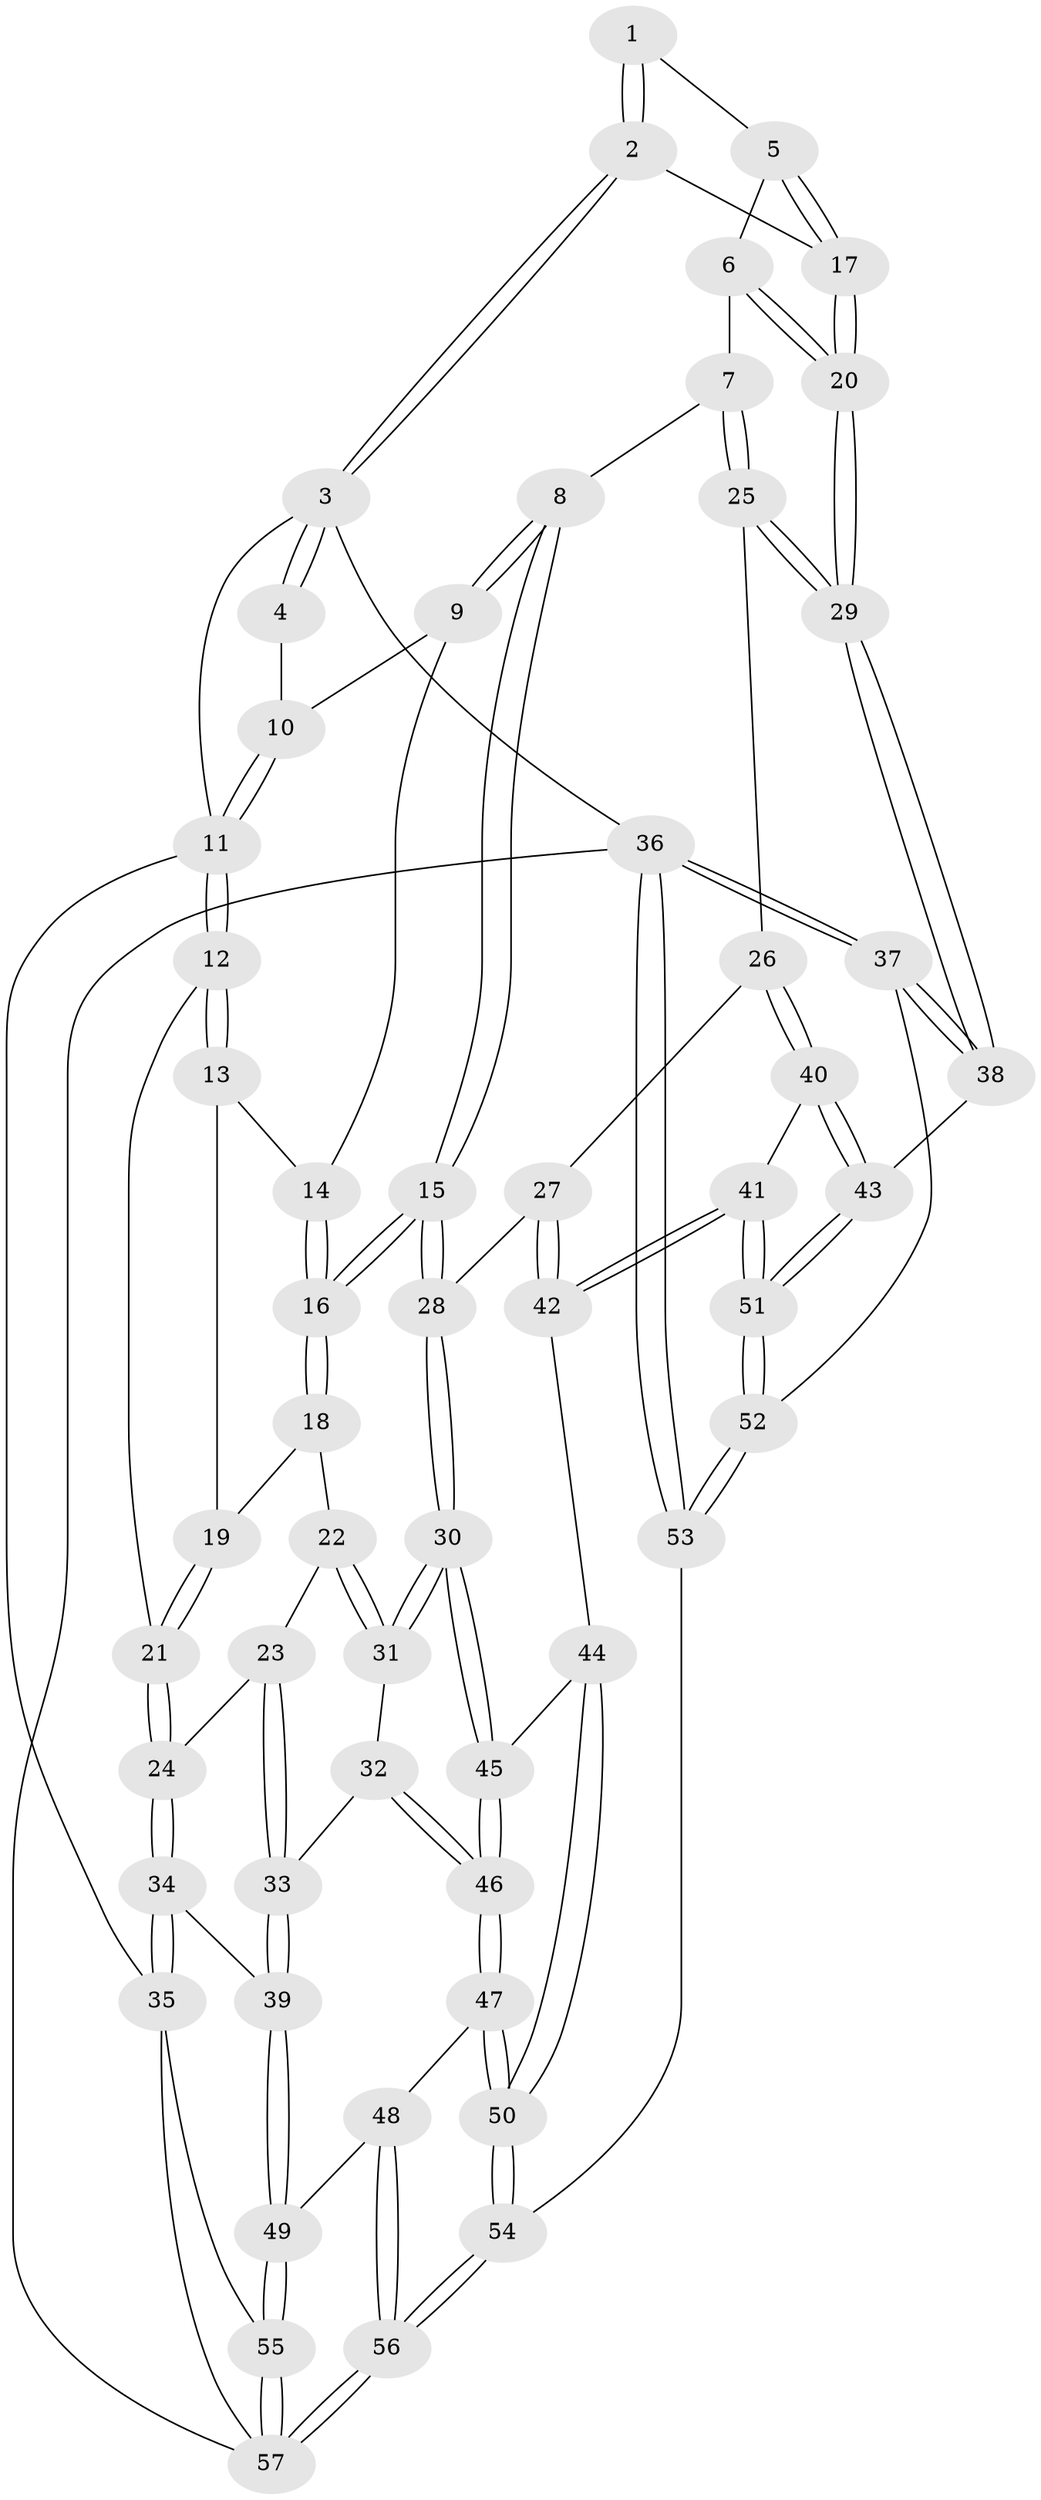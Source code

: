 // Generated by graph-tools (version 1.1) at 2025/00/03/09/25 05:00:12]
// undirected, 57 vertices, 139 edges
graph export_dot {
graph [start="1"]
  node [color=gray90,style=filled];
  1 [pos="+0.7917728096919981+0.08708094555272784"];
  2 [pos="+1+0.18440537204444812"];
  3 [pos="+1+0"];
  4 [pos="+0.6548966681494792+0"];
  5 [pos="+0.817876657330921+0.18991175229555585"];
  6 [pos="+0.801417101193855+0.27803535366642074"];
  7 [pos="+0.7802541813860743+0.3192299546923934"];
  8 [pos="+0.7403646153010288+0.3118291877625654"];
  9 [pos="+0.5688675436222872+0"];
  10 [pos="+0.5788945866547689+0"];
  11 [pos="+0+0"];
  12 [pos="+0+0"];
  13 [pos="+0.24826794817906164+0.14989023574772894"];
  14 [pos="+0.5215964171352035+0.0037834717456272635"];
  15 [pos="+0.5336529100532227+0.32096500067712125"];
  16 [pos="+0.521033252903009+0.29851427964742805"];
  17 [pos="+1+0.18896882153565944"];
  18 [pos="+0.26736889274682846+0.30139507799794957"];
  19 [pos="+0.2662267106465745+0.297819635270072"];
  20 [pos="+1+0.21625179271402611"];
  21 [pos="+0+0.17861547231964808"];
  22 [pos="+0.25248786111581367+0.3403136775461266"];
  23 [pos="+0.15421272300570202+0.3873546470187474"];
  24 [pos="+0+0.2844099247408268"];
  25 [pos="+0.833570889779317+0.42773787793851564"];
  26 [pos="+0.8014452229359323+0.49300430844793297"];
  27 [pos="+0.7511582719267685+0.5101549155590869"];
  28 [pos="+0.5176180409177322+0.4937071697923797"];
  29 [pos="+1+0.39099414844593355"];
  30 [pos="+0.48908043548132984+0.5330813329199776"];
  31 [pos="+0.3467299277953132+0.5287890610753742"];
  32 [pos="+0.2943403219670005+0.5658210116616289"];
  33 [pos="+0.14336705274306363+0.5918139852776155"];
  34 [pos="+0+0.5919673424631559"];
  35 [pos="+0+0.8590084379505482"];
  36 [pos="+1+1"];
  37 [pos="+1+0.794811469921511"];
  38 [pos="+1+0.7166056624286482"];
  39 [pos="+0.08563988155599445+0.6335753156113869"];
  40 [pos="+0.8997495610247449+0.6940511524671932"];
  41 [pos="+0.762329464474378+0.7947712618906705"];
  42 [pos="+0.6739033160508007+0.7068487057023654"];
  43 [pos="+1+0.7159137740343625"];
  44 [pos="+0.5417350248021223+0.6597253679526629"];
  45 [pos="+0.5084933747142019+0.6082382965808687"];
  46 [pos="+0.3222155040574467+0.7830018985171048"];
  47 [pos="+0.320802692779829+0.7873124501436014"];
  48 [pos="+0.24411599263137182+0.8216479597020913"];
  49 [pos="+0.1753494080772007+0.8148544197594904"];
  50 [pos="+0.4892424510060265+0.8778157697561516"];
  51 [pos="+0.7250998891214915+0.9784480975618106"];
  52 [pos="+0.7123123152716936+1"];
  53 [pos="+0.6488469799735563+1"];
  54 [pos="+0.6144513559860517+1"];
  55 [pos="+0.10826476023451648+0.9027793867742048"];
  56 [pos="+0.4066847369758056+1"];
  57 [pos="+0.17304395465568861+1"];
  1 -- 2;
  1 -- 2;
  1 -- 5;
  2 -- 3;
  2 -- 3;
  2 -- 17;
  3 -- 4;
  3 -- 4;
  3 -- 11;
  3 -- 36;
  4 -- 10;
  5 -- 6;
  5 -- 17;
  5 -- 17;
  6 -- 7;
  6 -- 20;
  6 -- 20;
  7 -- 8;
  7 -- 25;
  7 -- 25;
  8 -- 9;
  8 -- 9;
  8 -- 15;
  8 -- 15;
  9 -- 10;
  9 -- 14;
  10 -- 11;
  10 -- 11;
  11 -- 12;
  11 -- 12;
  11 -- 35;
  12 -- 13;
  12 -- 13;
  12 -- 21;
  13 -- 14;
  13 -- 19;
  14 -- 16;
  14 -- 16;
  15 -- 16;
  15 -- 16;
  15 -- 28;
  15 -- 28;
  16 -- 18;
  16 -- 18;
  17 -- 20;
  17 -- 20;
  18 -- 19;
  18 -- 22;
  19 -- 21;
  19 -- 21;
  20 -- 29;
  20 -- 29;
  21 -- 24;
  21 -- 24;
  22 -- 23;
  22 -- 31;
  22 -- 31;
  23 -- 24;
  23 -- 33;
  23 -- 33;
  24 -- 34;
  24 -- 34;
  25 -- 26;
  25 -- 29;
  25 -- 29;
  26 -- 27;
  26 -- 40;
  26 -- 40;
  27 -- 28;
  27 -- 42;
  27 -- 42;
  28 -- 30;
  28 -- 30;
  29 -- 38;
  29 -- 38;
  30 -- 31;
  30 -- 31;
  30 -- 45;
  30 -- 45;
  31 -- 32;
  32 -- 33;
  32 -- 46;
  32 -- 46;
  33 -- 39;
  33 -- 39;
  34 -- 35;
  34 -- 35;
  34 -- 39;
  35 -- 55;
  35 -- 57;
  36 -- 37;
  36 -- 37;
  36 -- 53;
  36 -- 53;
  36 -- 57;
  37 -- 38;
  37 -- 38;
  37 -- 52;
  38 -- 43;
  39 -- 49;
  39 -- 49;
  40 -- 41;
  40 -- 43;
  40 -- 43;
  41 -- 42;
  41 -- 42;
  41 -- 51;
  41 -- 51;
  42 -- 44;
  43 -- 51;
  43 -- 51;
  44 -- 45;
  44 -- 50;
  44 -- 50;
  45 -- 46;
  45 -- 46;
  46 -- 47;
  46 -- 47;
  47 -- 48;
  47 -- 50;
  47 -- 50;
  48 -- 49;
  48 -- 56;
  48 -- 56;
  49 -- 55;
  49 -- 55;
  50 -- 54;
  50 -- 54;
  51 -- 52;
  51 -- 52;
  52 -- 53;
  52 -- 53;
  53 -- 54;
  54 -- 56;
  54 -- 56;
  55 -- 57;
  55 -- 57;
  56 -- 57;
  56 -- 57;
}
